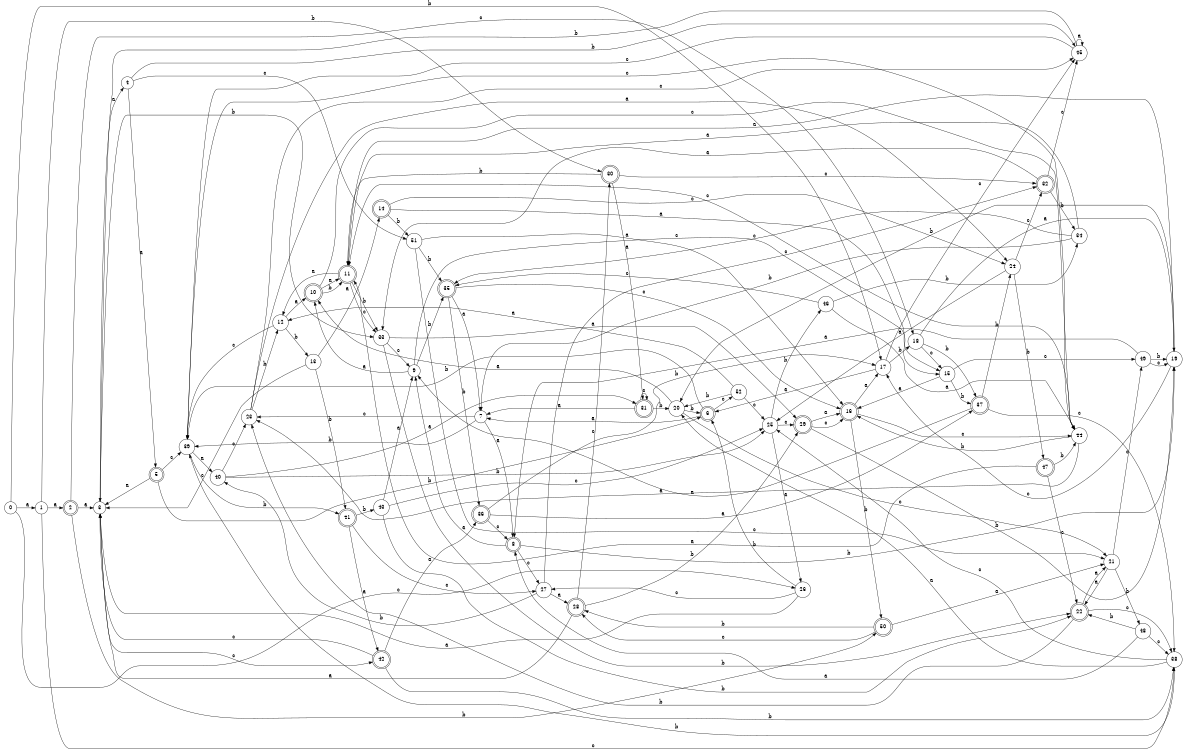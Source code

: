 digraph n43_4 {
__start0 [label="" shape="none"];

rankdir=LR;
size="8,5";

s0 [style="filled", color="black", fillcolor="white" shape="circle", label="0"];
s1 [style="filled", color="black", fillcolor="white" shape="circle", label="1"];
s2 [style="rounded,filled", color="black", fillcolor="white" shape="doublecircle", label="2"];
s3 [style="filled", color="black", fillcolor="white" shape="circle", label="3"];
s4 [style="filled", color="black", fillcolor="white" shape="circle", label="4"];
s5 [style="rounded,filled", color="black", fillcolor="white" shape="doublecircle", label="5"];
s6 [style="rounded,filled", color="black", fillcolor="white" shape="doublecircle", label="6"];
s7 [style="filled", color="black", fillcolor="white" shape="circle", label="7"];
s8 [style="rounded,filled", color="black", fillcolor="white" shape="doublecircle", label="8"];
s9 [style="filled", color="black", fillcolor="white" shape="circle", label="9"];
s10 [style="rounded,filled", color="black", fillcolor="white" shape="doublecircle", label="10"];
s11 [style="rounded,filled", color="black", fillcolor="white" shape="doublecircle", label="11"];
s12 [style="filled", color="black", fillcolor="white" shape="circle", label="12"];
s13 [style="filled", color="black", fillcolor="white" shape="circle", label="13"];
s14 [style="rounded,filled", color="black", fillcolor="white" shape="doublecircle", label="14"];
s15 [style="filled", color="black", fillcolor="white" shape="circle", label="15"];
s16 [style="rounded,filled", color="black", fillcolor="white" shape="doublecircle", label="16"];
s17 [style="filled", color="black", fillcolor="white" shape="circle", label="17"];
s18 [style="filled", color="black", fillcolor="white" shape="circle", label="18"];
s19 [style="filled", color="black", fillcolor="white" shape="circle", label="19"];
s20 [style="filled", color="black", fillcolor="white" shape="circle", label="20"];
s21 [style="filled", color="black", fillcolor="white" shape="circle", label="21"];
s22 [style="rounded,filled", color="black", fillcolor="white" shape="doublecircle", label="22"];
s23 [style="filled", color="black", fillcolor="white" shape="circle", label="23"];
s24 [style="filled", color="black", fillcolor="white" shape="circle", label="24"];
s25 [style="filled", color="black", fillcolor="white" shape="circle", label="25"];
s26 [style="filled", color="black", fillcolor="white" shape="circle", label="26"];
s27 [style="filled", color="black", fillcolor="white" shape="circle", label="27"];
s28 [style="rounded,filled", color="black", fillcolor="white" shape="doublecircle", label="28"];
s29 [style="rounded,filled", color="black", fillcolor="white" shape="doublecircle", label="29"];
s30 [style="rounded,filled", color="black", fillcolor="white" shape="doublecircle", label="30"];
s31 [style="rounded,filled", color="black", fillcolor="white" shape="doublecircle", label="31"];
s32 [style="rounded,filled", color="black", fillcolor="white" shape="doublecircle", label="32"];
s33 [style="filled", color="black", fillcolor="white" shape="circle", label="33"];
s34 [style="filled", color="black", fillcolor="white" shape="circle", label="34"];
s35 [style="rounded,filled", color="black", fillcolor="white" shape="doublecircle", label="35"];
s36 [style="rounded,filled", color="black", fillcolor="white" shape="doublecircle", label="36"];
s37 [style="rounded,filled", color="black", fillcolor="white" shape="doublecircle", label="37"];
s38 [style="filled", color="black", fillcolor="white" shape="circle", label="38"];
s39 [style="filled", color="black", fillcolor="white" shape="circle", label="39"];
s40 [style="filled", color="black", fillcolor="white" shape="circle", label="40"];
s41 [style="rounded,filled", color="black", fillcolor="white" shape="doublecircle", label="41"];
s42 [style="rounded,filled", color="black", fillcolor="white" shape="doublecircle", label="42"];
s43 [style="filled", color="black", fillcolor="white" shape="circle", label="43"];
s44 [style="filled", color="black", fillcolor="white" shape="circle", label="44"];
s45 [style="filled", color="black", fillcolor="white" shape="circle", label="45"];
s46 [style="filled", color="black", fillcolor="white" shape="circle", label="46"];
s47 [style="rounded,filled", color="black", fillcolor="white" shape="doublecircle", label="47"];
s48 [style="filled", color="black", fillcolor="white" shape="circle", label="48"];
s49 [style="filled", color="black", fillcolor="white" shape="circle", label="49"];
s50 [style="rounded,filled", color="black", fillcolor="white" shape="doublecircle", label="50"];
s51 [style="filled", color="black", fillcolor="white" shape="circle", label="51"];
s52 [style="filled", color="black", fillcolor="white" shape="circle", label="52"];
s0 -> s1 [label="a"];
s0 -> s17 [label="b"];
s0 -> s26 [label="c"];
s1 -> s2 [label="a"];
s1 -> s30 [label="b"];
s1 -> s38 [label="c"];
s2 -> s3 [label="a"];
s2 -> s50 [label="b"];
s2 -> s18 [label="c"];
s3 -> s4 [label="a"];
s3 -> s33 [label="b"];
s3 -> s42 [label="c"];
s4 -> s5 [label="a"];
s4 -> s45 [label="b"];
s4 -> s51 [label="c"];
s5 -> s3 [label="a"];
s5 -> s6 [label="b"];
s5 -> s39 [label="c"];
s6 -> s7 [label="a"];
s6 -> s39 [label="b"];
s6 -> s52 [label="c"];
s7 -> s8 [label="a"];
s7 -> s39 [label="b"];
s7 -> s23 [label="c"];
s8 -> s9 [label="a"];
s8 -> s19 [label="b"];
s8 -> s27 [label="c"];
s9 -> s10 [label="a"];
s9 -> s35 [label="b"];
s9 -> s15 [label="c"];
s10 -> s11 [label="a"];
s10 -> s11 [label="b"];
s10 -> s44 [label="c"];
s11 -> s12 [label="a"];
s11 -> s33 [label="b"];
s11 -> s33 [label="c"];
s12 -> s10 [label="a"];
s12 -> s13 [label="b"];
s12 -> s39 [label="c"];
s13 -> s14 [label="a"];
s13 -> s41 [label="b"];
s13 -> s3 [label="c"];
s14 -> s15 [label="a"];
s14 -> s51 [label="b"];
s14 -> s24 [label="c"];
s15 -> s16 [label="a"];
s15 -> s37 [label="b"];
s15 -> s49 [label="c"];
s16 -> s17 [label="a"];
s16 -> s50 [label="b"];
s16 -> s44 [label="c"];
s17 -> s6 [label="a"];
s17 -> s18 [label="b"];
s17 -> s45 [label="c"];
s18 -> s19 [label="a"];
s18 -> s37 [label="b"];
s18 -> s15 [label="c"];
s19 -> s11 [label="a"];
s19 -> s20 [label="b"];
s19 -> s17 [label="c"];
s20 -> s10 [label="a"];
s20 -> s6 [label="b"];
s20 -> s21 [label="c"];
s21 -> s22 [label="a"];
s21 -> s48 [label="b"];
s21 -> s49 [label="c"];
s22 -> s21 [label="a"];
s22 -> s23 [label="b"];
s22 -> s38 [label="c"];
s23 -> s24 [label="a"];
s23 -> s12 [label="b"];
s23 -> s45 [label="c"];
s24 -> s25 [label="a"];
s24 -> s47 [label="b"];
s24 -> s32 [label="c"];
s25 -> s26 [label="a"];
s25 -> s46 [label="b"];
s25 -> s29 [label="c"];
s26 -> s3 [label="a"];
s26 -> s6 [label="b"];
s26 -> s27 [label="c"];
s27 -> s28 [label="a"];
s27 -> s40 [label="b"];
s27 -> s32 [label="c"];
s28 -> s3 [label="a"];
s28 -> s29 [label="b"];
s28 -> s30 [label="c"];
s29 -> s16 [label="a"];
s29 -> s19 [label="b"];
s29 -> s16 [label="c"];
s30 -> s31 [label="a"];
s30 -> s11 [label="b"];
s30 -> s32 [label="c"];
s31 -> s7 [label="a"];
s31 -> s20 [label="b"];
s31 -> s31 [label="c"];
s32 -> s33 [label="a"];
s32 -> s34 [label="b"];
s32 -> s45 [label="c"];
s33 -> s29 [label="a"];
s33 -> s22 [label="b"];
s33 -> s9 [label="c"];
s34 -> s11 [label="a"];
s34 -> s7 [label="b"];
s34 -> s35 [label="c"];
s35 -> s7 [label="a"];
s35 -> s36 [label="b"];
s35 -> s16 [label="c"];
s36 -> s37 [label="a"];
s36 -> s17 [label="b"];
s36 -> s8 [label="c"];
s37 -> s9 [label="a"];
s37 -> s24 [label="b"];
s37 -> s38 [label="c"];
s38 -> s20 [label="a"];
s38 -> s39 [label="b"];
s38 -> s25 [label="c"];
s39 -> s40 [label="a"];
s39 -> s41 [label="b"];
s39 -> s44 [label="c"];
s40 -> s31 [label="a"];
s40 -> s25 [label="b"];
s40 -> s23 [label="c"];
s41 -> s42 [label="a"];
s41 -> s43 [label="b"];
s41 -> s27 [label="c"];
s42 -> s36 [label="a"];
s42 -> s38 [label="b"];
s42 -> s3 [label="c"];
s43 -> s9 [label="a"];
s43 -> s22 [label="b"];
s43 -> s25 [label="c"];
s44 -> s23 [label="a"];
s44 -> s16 [label="b"];
s44 -> s11 [label="c"];
s45 -> s45 [label="a"];
s45 -> s3 [label="b"];
s45 -> s39 [label="c"];
s46 -> s44 [label="a"];
s46 -> s34 [label="b"];
s46 -> s35 [label="c"];
s47 -> s11 [label="a"];
s47 -> s44 [label="b"];
s47 -> s22 [label="c"];
s48 -> s8 [label="a"];
s48 -> s22 [label="b"];
s48 -> s38 [label="c"];
s49 -> s8 [label="a"];
s49 -> s19 [label="b"];
s49 -> s19 [label="c"];
s50 -> s21 [label="a"];
s50 -> s28 [label="b"];
s50 -> s28 [label="c"];
s51 -> s16 [label="a"];
s51 -> s35 [label="b"];
s51 -> s21 [label="c"];
s52 -> s12 [label="a"];
s52 -> s20 [label="b"];
s52 -> s25 [label="c"];

}